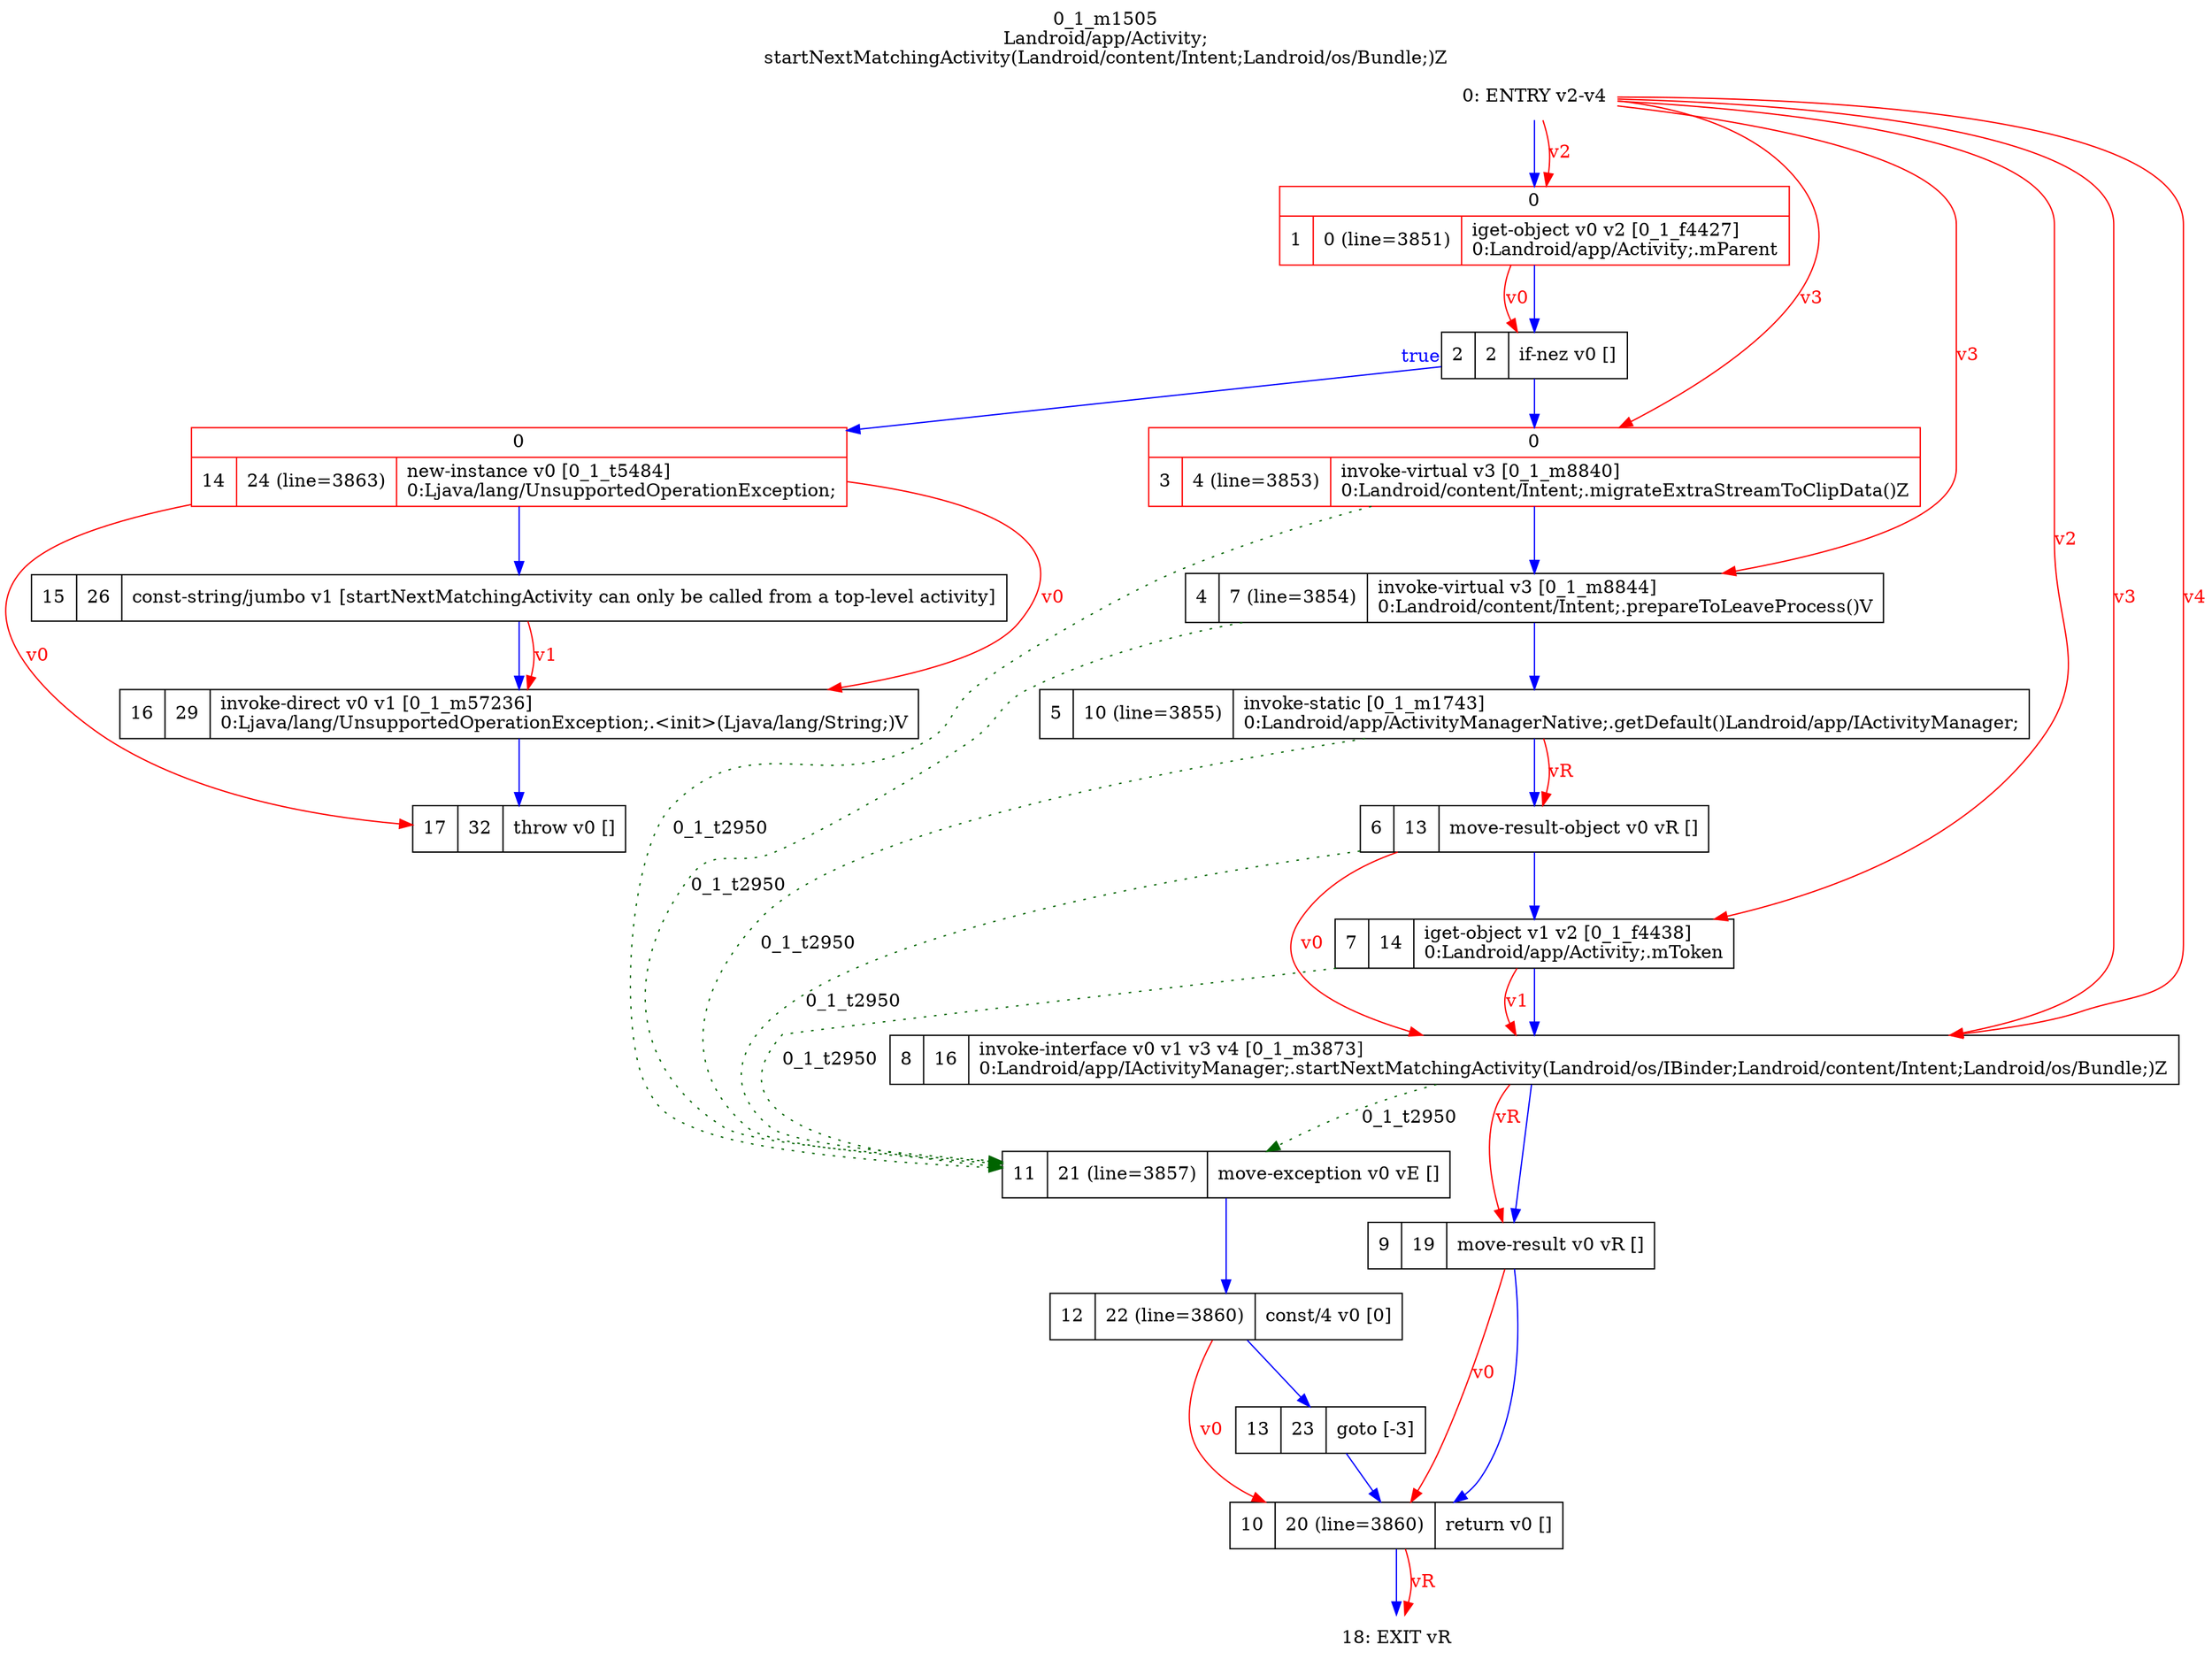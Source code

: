 digraph G {
rankdir=UD;
labelloc=t;
label="0_1_m1505\nLandroid/app/Activity;
startNextMatchingActivity(Landroid/content/Intent;Landroid/os/Bundle;)Z";
3, 4, 5, 6, 7, 8 -> 11 [label="0_1_t2950", color=darkgreen, style=dotted];
0[label="0: ENTRY v2-v4",shape=plaintext];
1[label="{0|{1|0 (line=3851)|iget-object v0 v2 [0_1_f4427]\l0:Landroid/app/Activity;.mParent\l}}",shape=record, color=red];
2[label="2|2|if-nez v0 []\l",shape=record];
3[label="{0|{3|4 (line=3853)|invoke-virtual v3 [0_1_m8840]\l0:Landroid/content/Intent;.migrateExtraStreamToClipData()Z\l}}",shape=record,URL="0_1_m8840.dot", color=red];
4[label="4|7 (line=3854)|invoke-virtual v3 [0_1_m8844]\l0:Landroid/content/Intent;.prepareToLeaveProcess()V\l",shape=record,URL="0_1_m8844.dot"];
5[label="5|10 (line=3855)|invoke-static [0_1_m1743]\l0:Landroid/app/ActivityManagerNative;.getDefault()Landroid/app/IActivityManager;\l",shape=record,URL="0_1_m1743.dot"];
6[label="6|13|move-result-object v0 vR []\l",shape=record];
7[label="7|14|iget-object v1 v2 [0_1_f4438]\l0:Landroid/app/Activity;.mToken\l",shape=record];
8[label="8|16|invoke-interface v0 v1 v3 v4 [0_1_m3873]\l0:Landroid/app/IActivityManager;.startNextMatchingActivity(Landroid/os/IBinder;Landroid/content/Intent;Landroid/os/Bundle;)Z\l",shape=record,URL="0_1_m3873.dot"];
9[label="9|19|move-result v0 vR []\l",shape=record];
10[label="10|20 (line=3860)|return v0 []\l",shape=record];
11[label="11|21 (line=3857)|move-exception v0 vE []\l",shape=record];
12[label="12|22 (line=3860)|const/4 v0 [0]\l",shape=record];
13[label="13|23|goto [-3]\l",shape=record];
14[label="{0|{14|24 (line=3863)|new-instance v0 [0_1_t5484]\l0:Ljava/lang/UnsupportedOperationException;\l}}",shape=record, color=red];
15[label="15|26|const-string/jumbo v1 [startNextMatchingActivity can only be called from a top-level activity]\l",shape=record];
16[label="16|29|invoke-direct v0 v1 [0_1_m57236]\l0:Ljava/lang/UnsupportedOperationException;.\<init\>(Ljava/lang/String;)V\l",shape=record,URL="0_1_m57236.dot"];
17[label="17|32|throw v0 []\l",shape=record];
18[label="18: EXIT vR",shape=plaintext];
0->1 [color=blue, fontcolor=blue,weight=100, taillabel=""];
1->2 [color=blue, fontcolor=blue,weight=100, taillabel=""];
2->14 [color=blue, fontcolor=blue,weight=10, taillabel="true"];
2->3 [color=blue, fontcolor=blue,weight=100, taillabel=""];
3->4 [color=blue, fontcolor=blue,weight=100, taillabel=""];
4->5 [color=blue, fontcolor=blue,weight=100, taillabel=""];
5->6 [color=blue, fontcolor=blue,weight=100, taillabel=""];
6->7 [color=blue, fontcolor=blue,weight=100, taillabel=""];
7->8 [color=blue, fontcolor=blue,weight=100, taillabel=""];
8->9 [color=blue, fontcolor=blue,weight=100, taillabel=""];
9->10 [color=blue, fontcolor=blue,weight=100, taillabel=""];
10->18 [color=blue, fontcolor=blue,weight=100, taillabel=""];
11->12 [color=blue, fontcolor=blue,weight=100, taillabel=""];
12->13 [color=blue, fontcolor=blue,weight=100, taillabel=""];
13->10 [color=blue, fontcolor=blue,weight=100, taillabel=""];
14->15 [color=blue, fontcolor=blue,weight=100, taillabel=""];
15->16 [color=blue, fontcolor=blue,weight=100, taillabel=""];
16->17 [color=blue, fontcolor=blue,weight=100, taillabel=""];
0->1 [color=red, fontcolor=red, label="v2"];
1->2 [color=red, fontcolor=red, label="v0"];
0->3 [color=red, fontcolor=red, label="v3"];
0->4 [color=red, fontcolor=red, label="v3"];
5->6 [color=red, fontcolor=red, label="vR"];
0->7 [color=red, fontcolor=red, label="v2"];
0->8 [color=red, fontcolor=red, label="v3"];
0->8 [color=red, fontcolor=red, label="v4"];
6->8 [color=red, fontcolor=red, label="v0"];
7->8 [color=red, fontcolor=red, label="v1"];
8->9 [color=red, fontcolor=red, label="vR"];
9->10 [color=red, fontcolor=red, label="v0"];
12->10 [color=red, fontcolor=red, label="v0"];
14->16 [color=red, fontcolor=red, label="v0"];
15->16 [color=red, fontcolor=red, label="v1"];
14->17 [color=red, fontcolor=red, label="v0"];
10->18 [color=red, fontcolor=red, label="vR"];
}
